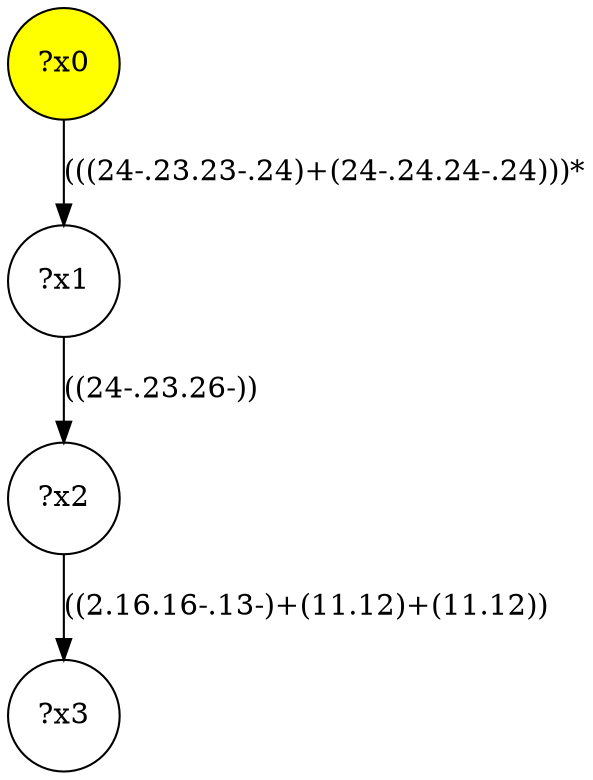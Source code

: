 digraph g {
	x0 [fillcolor="yellow", style="filled," shape=circle, label="?x0"];
	x1 [shape=circle, label="?x1"];
	x0 -> x1 [label="(((24-.23.23-.24)+(24-.24.24-.24)))*"];
	x2 [shape=circle, label="?x2"];
	x1 -> x2 [label="((24-.23.26-))"];
	x3 [shape=circle, label="?x3"];
	x2 -> x3 [label="((2.16.16-.13-)+(11.12)+(11.12))"];
}
